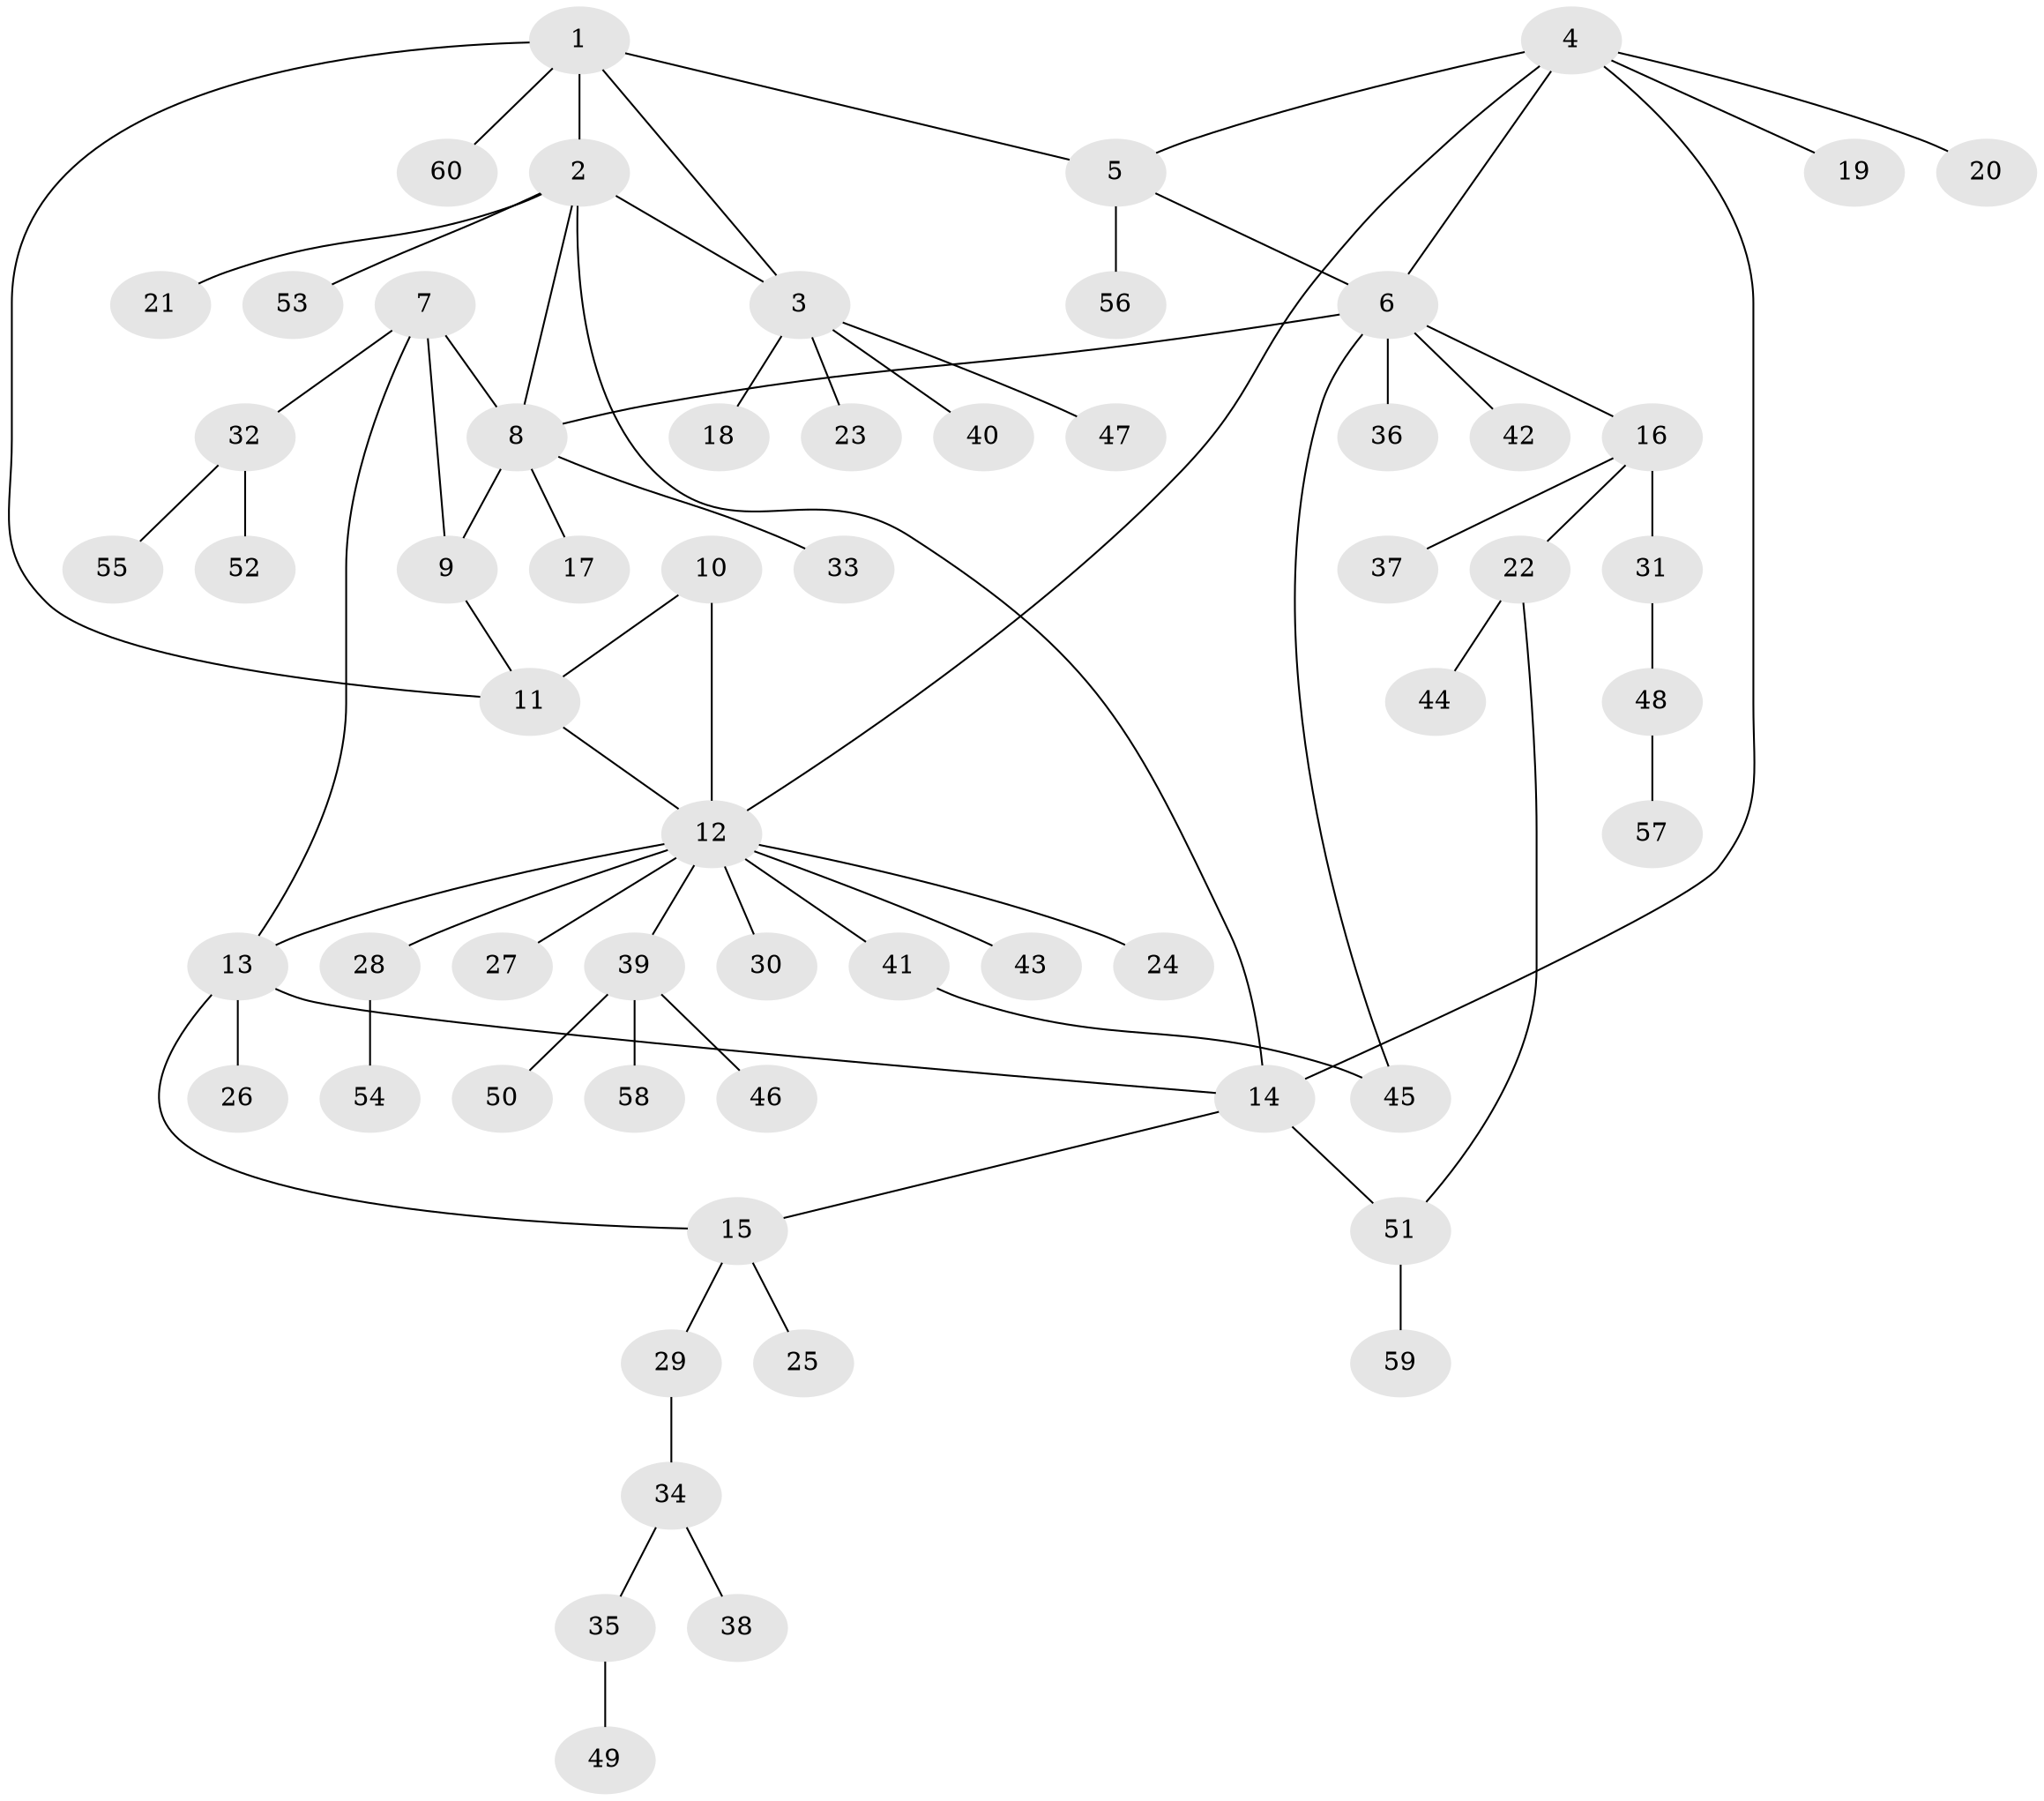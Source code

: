 // coarse degree distribution, {8: 0.047619047619047616, 5: 0.023809523809523808, 3: 0.09523809523809523, 9: 0.023809523809523808, 4: 0.07142857142857142, 13: 0.023809523809523808, 1: 0.5952380952380952, 2: 0.11904761904761904}
// Generated by graph-tools (version 1.1) at 2025/42/03/06/25 10:42:11]
// undirected, 60 vertices, 72 edges
graph export_dot {
graph [start="1"]
  node [color=gray90,style=filled];
  1;
  2;
  3;
  4;
  5;
  6;
  7;
  8;
  9;
  10;
  11;
  12;
  13;
  14;
  15;
  16;
  17;
  18;
  19;
  20;
  21;
  22;
  23;
  24;
  25;
  26;
  27;
  28;
  29;
  30;
  31;
  32;
  33;
  34;
  35;
  36;
  37;
  38;
  39;
  40;
  41;
  42;
  43;
  44;
  45;
  46;
  47;
  48;
  49;
  50;
  51;
  52;
  53;
  54;
  55;
  56;
  57;
  58;
  59;
  60;
  1 -- 2;
  1 -- 3;
  1 -- 5;
  1 -- 11;
  1 -- 60;
  2 -- 3;
  2 -- 8;
  2 -- 14;
  2 -- 21;
  2 -- 53;
  3 -- 18;
  3 -- 23;
  3 -- 40;
  3 -- 47;
  4 -- 5;
  4 -- 6;
  4 -- 12;
  4 -- 14;
  4 -- 19;
  4 -- 20;
  5 -- 6;
  5 -- 56;
  6 -- 8;
  6 -- 16;
  6 -- 36;
  6 -- 42;
  6 -- 45;
  7 -- 8;
  7 -- 9;
  7 -- 13;
  7 -- 32;
  8 -- 9;
  8 -- 17;
  8 -- 33;
  9 -- 11;
  10 -- 11;
  10 -- 12;
  11 -- 12;
  12 -- 13;
  12 -- 24;
  12 -- 27;
  12 -- 28;
  12 -- 30;
  12 -- 39;
  12 -- 41;
  12 -- 43;
  13 -- 14;
  13 -- 15;
  13 -- 26;
  14 -- 15;
  14 -- 51;
  15 -- 25;
  15 -- 29;
  16 -- 22;
  16 -- 31;
  16 -- 37;
  22 -- 44;
  22 -- 51;
  28 -- 54;
  29 -- 34;
  31 -- 48;
  32 -- 52;
  32 -- 55;
  34 -- 35;
  34 -- 38;
  35 -- 49;
  39 -- 46;
  39 -- 50;
  39 -- 58;
  41 -- 45;
  48 -- 57;
  51 -- 59;
}
